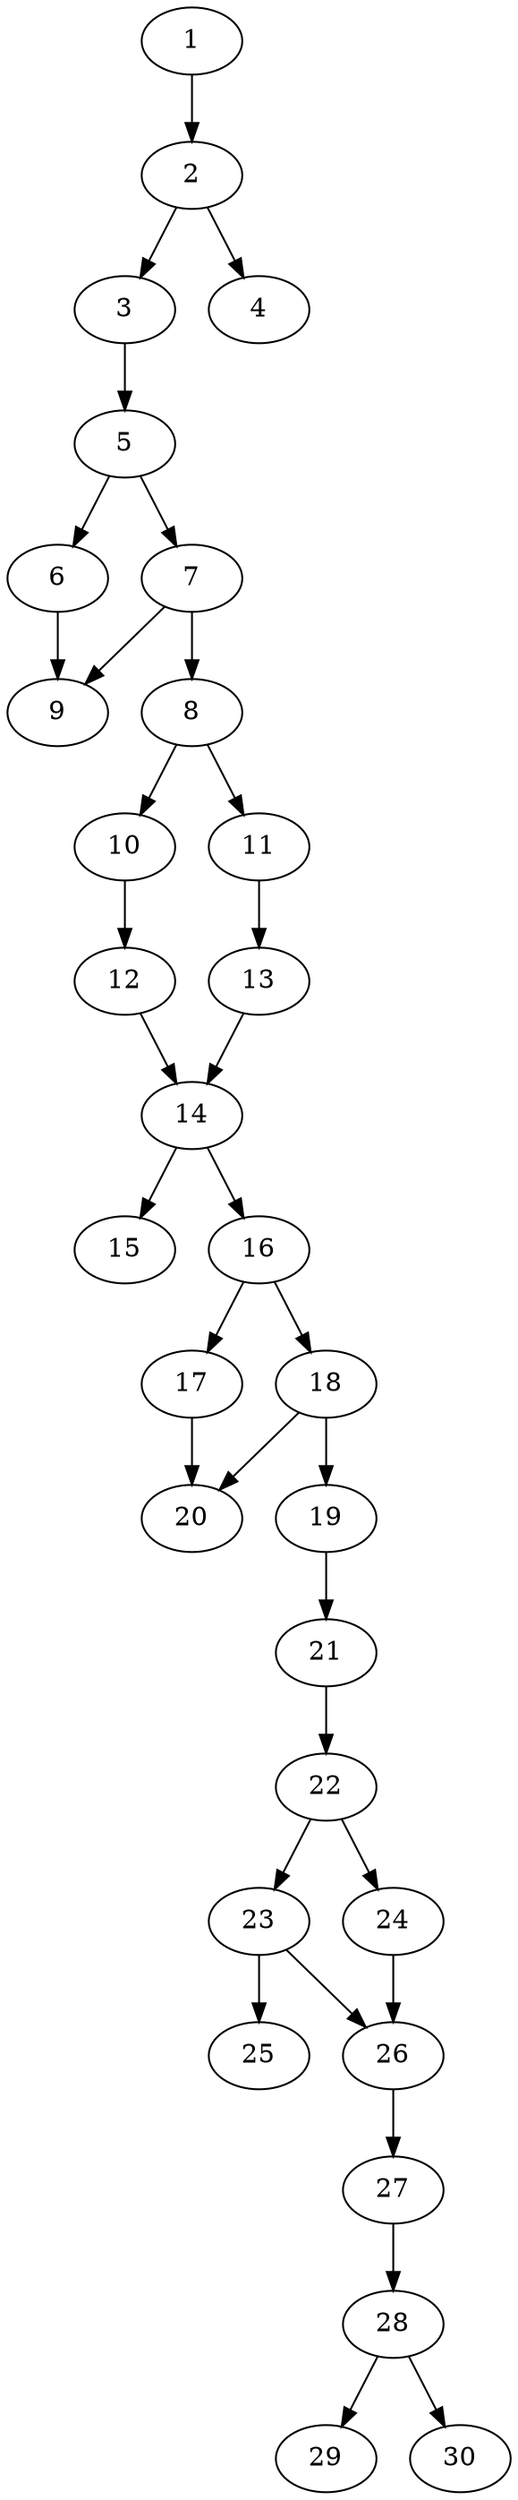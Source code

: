 // DAG automatically generated by daggen at Thu Oct  3 14:04:18 2019
// ./daggen --dot -n 30 --ccr 0.3 --fat 0.3 --regular 0.7 --density 0.6 --mindata 5242880 --maxdata 52428800 
digraph G {
  1 [size="66863787", alpha="0.13", expect_size="20059136"] 
  1 -> 2 [size ="20059136"]
  2 [size="52985173", alpha="0.05", expect_size="15895552"] 
  2 -> 3 [size ="15895552"]
  2 -> 4 [size ="15895552"]
  3 [size="18073600", alpha="0.09", expect_size="5422080"] 
  3 -> 5 [size ="5422080"]
  4 [size="124631040", alpha="0.10", expect_size="37389312"] 
  5 [size="139697493", alpha="0.04", expect_size="41909248"] 
  5 -> 6 [size ="41909248"]
  5 -> 7 [size ="41909248"]
  6 [size="47656960", alpha="0.04", expect_size="14297088"] 
  6 -> 9 [size ="14297088"]
  7 [size="168772267", alpha="0.07", expect_size="50631680"] 
  7 -> 8 [size ="50631680"]
  7 -> 9 [size ="50631680"]
  8 [size="123146240", alpha="0.01", expect_size="36943872"] 
  8 -> 10 [size ="36943872"]
  8 -> 11 [size ="36943872"]
  9 [size="149346987", alpha="0.14", expect_size="44804096"] 
  10 [size="97344853", alpha="0.18", expect_size="29203456"] 
  10 -> 12 [size ="29203456"]
  11 [size="96368640", alpha="0.09", expect_size="28910592"] 
  11 -> 13 [size ="28910592"]
  12 [size="41342293", alpha="0.07", expect_size="12402688"] 
  12 -> 14 [size ="12402688"]
  13 [size="77871787", alpha="0.05", expect_size="23361536"] 
  13 -> 14 [size ="23361536"]
  14 [size="146783573", alpha="0.14", expect_size="44035072"] 
  14 -> 15 [size ="44035072"]
  14 -> 16 [size ="44035072"]
  15 [size="71348907", alpha="0.06", expect_size="21404672"] 
  16 [size="100345173", alpha="0.16", expect_size="30103552"] 
  16 -> 17 [size ="30103552"]
  16 -> 18 [size ="30103552"]
  17 [size="128761173", alpha="0.19", expect_size="38628352"] 
  17 -> 20 [size ="38628352"]
  18 [size="27323733", alpha="0.16", expect_size="8197120"] 
  18 -> 19 [size ="8197120"]
  18 -> 20 [size ="8197120"]
  19 [size="31829333", alpha="0.16", expect_size="9548800"] 
  19 -> 21 [size ="9548800"]
  20 [size="142677333", alpha="0.17", expect_size="42803200"] 
  21 [size="125388800", alpha="0.05", expect_size="37616640"] 
  21 -> 22 [size ="37616640"]
  22 [size="39051947", alpha="0.17", expect_size="11715584"] 
  22 -> 23 [size ="11715584"]
  22 -> 24 [size ="11715584"]
  23 [size="97788587", alpha="0.09", expect_size="29336576"] 
  23 -> 25 [size ="29336576"]
  23 -> 26 [size ="29336576"]
  24 [size="134423893", alpha="0.15", expect_size="40327168"] 
  24 -> 26 [size ="40327168"]
  25 [size="84527787", alpha="0.16", expect_size="25358336"] 
  26 [size="135451307", alpha="0.01", expect_size="40635392"] 
  26 -> 27 [size ="40635392"]
  27 [size="101399893", alpha="0.06", expect_size="30419968"] 
  27 -> 28 [size ="30419968"]
  28 [size="91849387", alpha="0.03", expect_size="27554816"] 
  28 -> 29 [size ="27554816"]
  28 -> 30 [size ="27554816"]
  29 [size="58050560", alpha="0.18", expect_size="17415168"] 
  30 [size="25978880", alpha="0.03", expect_size="7793664"] 
}

